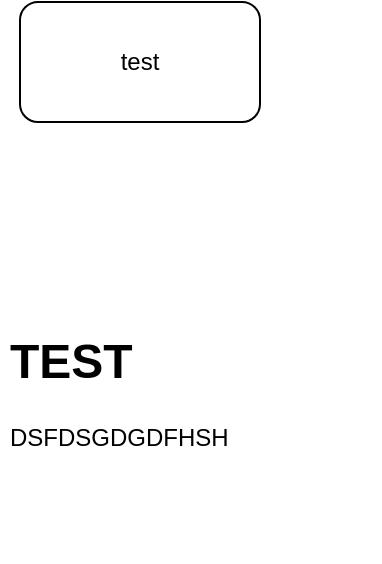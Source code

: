 <mxfile version="14.8.6" type="github">
  <diagram id="tScgUrXfw4uT_pd7fLfG" name="Page-1">
    <mxGraphModel dx="1422" dy="794" grid="1" gridSize="10" guides="1" tooltips="1" connect="1" arrows="1" fold="1" page="1" pageScale="1" pageWidth="827" pageHeight="1169" math="0" shadow="0">
      <root>
        <mxCell id="0" />
        <mxCell id="1" parent="0" />
        <mxCell id="rYahlkaJUVICKGEZ0ZVv-1" value="test" style="rounded=1;whiteSpace=wrap;html=1;" vertex="1" parent="1">
          <mxGeometry x="320" y="200" width="120" height="60" as="geometry" />
        </mxCell>
        <mxCell id="rYahlkaJUVICKGEZ0ZVv-2" value="&lt;h1&gt;TEST&lt;/h1&gt;&lt;div&gt;DSFDSGDGDFHSH&lt;/div&gt;" style="text;html=1;strokeColor=none;fillColor=none;spacing=5;spacingTop=-20;whiteSpace=wrap;overflow=hidden;rounded=0;" vertex="1" parent="1">
          <mxGeometry x="310" y="360" width="190" height="120" as="geometry" />
        </mxCell>
      </root>
    </mxGraphModel>
  </diagram>
</mxfile>
